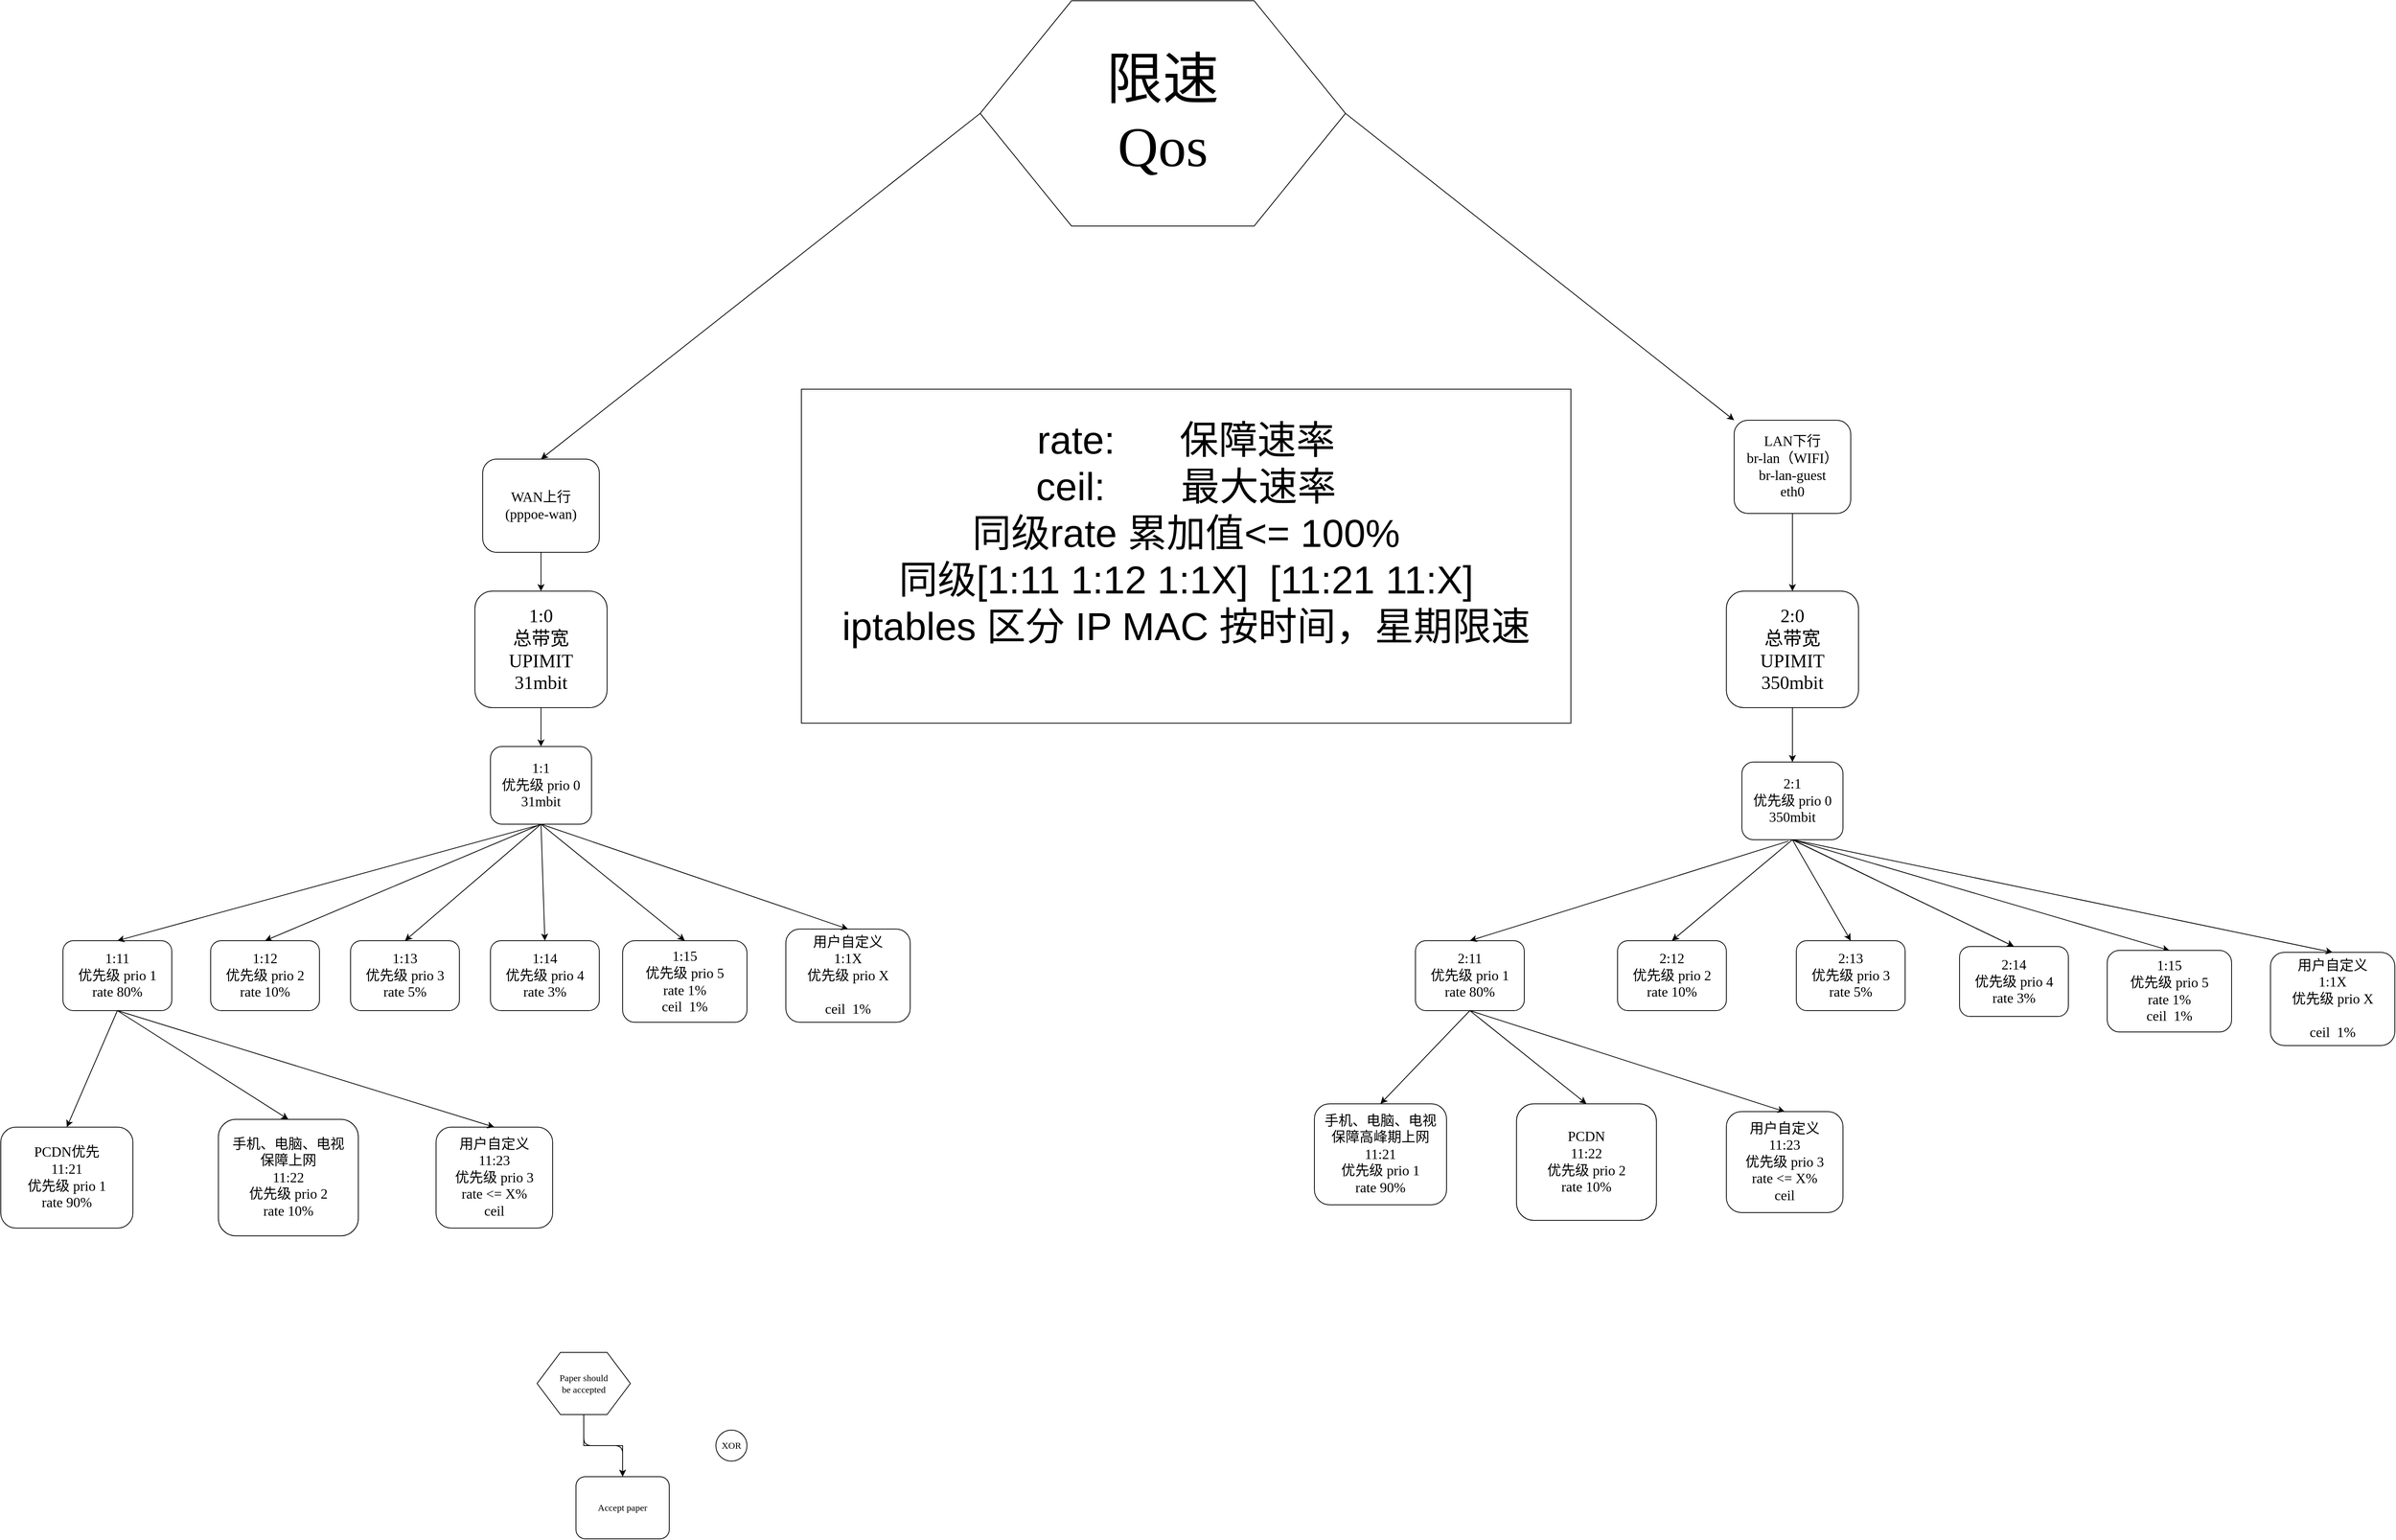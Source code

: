 <mxfile version="21.1.8" type="github">
  <diagram name="Page-1" id="8ce9d11a-91a2-4d17-14d8-a56ed91bf033">
    <mxGraphModel dx="2880" dy="2560" grid="1" gridSize="10" guides="1" tooltips="1" connect="1" arrows="1" fold="1" page="1" pageScale="1" pageWidth="1100" pageHeight="850" background="none" math="0" shadow="0">
      <root>
        <mxCell id="0" />
        <mxCell id="1" parent="0" />
        <mxCell id="17ea667e15c223fc-1" value="&lt;font style=&quot;&quot;&gt;&lt;font style=&quot;font-size: 72px;&quot;&gt;限速&lt;br&gt;Qos&lt;/font&gt;&lt;br&gt;&lt;/font&gt;" style="shape=hexagon;perimeter=hexagonPerimeter;whiteSpace=wrap;html=1;rounded=0;shadow=0;labelBackgroundColor=none;strokeWidth=1;fontFamily=Verdana;fontSize=12;align=center;" parent="1" vertex="1">
          <mxGeometry x="800" y="-1260" width="470" height="290" as="geometry" />
        </mxCell>
        <mxCell id="17ea667e15c223fc-2" value="&lt;font style=&quot;font-size: 18px;&quot;&gt;WAN上行&lt;br&gt;(pppoe-wan)&lt;/font&gt;" style="rounded=1;whiteSpace=wrap;html=1;shadow=0;labelBackgroundColor=none;strokeWidth=1;fontFamily=Verdana;fontSize=17;align=center;" parent="1" vertex="1">
          <mxGeometry x="160" y="-670" width="150" height="120" as="geometry" />
        </mxCell>
        <mxCell id="17ea667e15c223fc-50" style="edgeStyle=orthogonalEdgeStyle;rounded=1;html=1;labelBackgroundColor=none;startArrow=none;startFill=0;startSize=5;endArrow=classicThin;endFill=1;endSize=5;jettySize=auto;orthogonalLoop=1;strokeWidth=1;fontFamily=Verdana;fontSize=8" parent="1" source="17ea667e15c223fc-20" target="17ea667e15c223fc-23" edge="1">
          <mxGeometry relative="1" as="geometry" />
        </mxCell>
        <mxCell id="KKP_vT6z2iglmsTxIF54-66" value="" style="edgeStyle=orthogonalEdgeStyle;rounded=0;orthogonalLoop=1;jettySize=auto;html=1;" edge="1" parent="1" source="17ea667e15c223fc-20" target="17ea667e15c223fc-23">
          <mxGeometry relative="1" as="geometry" />
        </mxCell>
        <mxCell id="17ea667e15c223fc-20" value="Paper should&lt;div&gt;be accepted&lt;/div&gt;" style="shape=hexagon;perimeter=hexagonPerimeter;whiteSpace=wrap;html=1;rounded=0;shadow=0;labelBackgroundColor=none;strokeWidth=1;fontFamily=Verdana;fontSize=12;align=center;" parent="1" vertex="1">
          <mxGeometry x="230" y="480" width="120" height="80" as="geometry" />
        </mxCell>
        <mxCell id="17ea667e15c223fc-23" value="Accept paper" style="rounded=1;whiteSpace=wrap;html=1;shadow=0;labelBackgroundColor=none;strokeWidth=1;fontFamily=Verdana;fontSize=12;align=center;" parent="1" vertex="1">
          <mxGeometry x="280" y="640" width="120" height="80" as="geometry" />
        </mxCell>
        <mxCell id="17ea667e15c223fc-25" value="XOR" style="ellipse;whiteSpace=wrap;html=1;rounded=1;shadow=0;labelBackgroundColor=none;strokeWidth=1;fontFamily=Verdana;fontSize=12;align=center;" parent="1" vertex="1">
          <mxGeometry x="460" y="580" width="40" height="40" as="geometry" />
        </mxCell>
        <mxCell id="KKP_vT6z2iglmsTxIF54-1" value="&lt;font style=&quot;font-size: 18px;&quot;&gt;LAN下行&lt;br&gt;br-lan（WIFI）&lt;br&gt;br-lan-guest&lt;br&gt;eth0&lt;/font&gt;" style="rounded=1;whiteSpace=wrap;html=1;shadow=0;labelBackgroundColor=none;strokeWidth=1;fontFamily=Verdana;fontSize=17;align=center;" vertex="1" parent="1">
          <mxGeometry x="1770" y="-720" width="150" height="120" as="geometry" />
        </mxCell>
        <mxCell id="KKP_vT6z2iglmsTxIF54-4" value="&lt;font style=&quot;&quot;&gt;&lt;font style=&quot;font-size: 24px;&quot;&gt;1:0&lt;br&gt;总带宽&lt;br&gt;UPIMIT&lt;br&gt;31mbit&lt;/font&gt;&lt;br&gt;&lt;/font&gt;" style="rounded=1;whiteSpace=wrap;html=1;shadow=0;labelBackgroundColor=none;strokeWidth=1;fontFamily=Verdana;fontSize=12;align=center;" vertex="1" parent="1">
          <mxGeometry x="150" y="-500" width="170" height="150" as="geometry" />
        </mxCell>
        <mxCell id="KKP_vT6z2iglmsTxIF54-5" value="" style="endArrow=classic;html=1;rounded=0;entryX=0.5;entryY=0;entryDx=0;entryDy=0;exitX=0.5;exitY=1;exitDx=0;exitDy=0;" edge="1" parent="1" source="17ea667e15c223fc-2" target="KKP_vT6z2iglmsTxIF54-4">
          <mxGeometry width="50" height="50" relative="1" as="geometry">
            <mxPoint x="210" y="-490" as="sourcePoint" />
            <mxPoint x="650" y="-230" as="targetPoint" />
            <Array as="points" />
          </mxGeometry>
        </mxCell>
        <mxCell id="KKP_vT6z2iglmsTxIF54-6" value="&lt;font style=&quot;font-size: 18px;&quot;&gt;1:1 &lt;br&gt;优先级 prio 0&lt;br&gt;31mbit&lt;br&gt;&lt;/font&gt;" style="rounded=1;whiteSpace=wrap;html=1;shadow=0;labelBackgroundColor=none;strokeWidth=1;fontFamily=Verdana;fontSize=12;align=center;" vertex="1" parent="1">
          <mxGeometry x="170" y="-300" width="130" height="100" as="geometry" />
        </mxCell>
        <mxCell id="KKP_vT6z2iglmsTxIF54-7" value="" style="endArrow=classic;html=1;rounded=0;entryX=0.5;entryY=0;entryDx=0;entryDy=0;exitX=0.5;exitY=1;exitDx=0;exitDy=0;" edge="1" parent="1" source="KKP_vT6z2iglmsTxIF54-4" target="KKP_vT6z2iglmsTxIF54-6">
          <mxGeometry width="50" height="50" relative="1" as="geometry">
            <mxPoint x="225" y="-490" as="sourcePoint" />
            <mxPoint x="225" y="-420" as="targetPoint" />
            <Array as="points" />
          </mxGeometry>
        </mxCell>
        <mxCell id="KKP_vT6z2iglmsTxIF54-12" value="&lt;font style=&quot;font-size: 18px;&quot;&gt;1:11&lt;br&gt;优先级 prio 1&lt;br&gt;rate 80%&lt;br&gt;&lt;/font&gt;" style="rounded=1;whiteSpace=wrap;html=1;shadow=0;labelBackgroundColor=none;strokeWidth=1;fontFamily=Verdana;fontSize=12;align=center;" vertex="1" parent="1">
          <mxGeometry x="-380" y="-50" width="140" height="90" as="geometry" />
        </mxCell>
        <mxCell id="KKP_vT6z2iglmsTxIF54-15" value="" style="endArrow=classic;html=1;rounded=0;exitX=0.461;exitY=1.018;exitDx=0;exitDy=0;exitPerimeter=0;entryX=0.5;entryY=0;entryDx=0;entryDy=0;" edge="1" parent="1" source="KKP_vT6z2iglmsTxIF54-6" target="KKP_vT6z2iglmsTxIF54-12">
          <mxGeometry width="50" height="50" relative="1" as="geometry">
            <mxPoint x="110" y="-130" as="sourcePoint" />
            <mxPoint x="160" y="-180" as="targetPoint" />
          </mxGeometry>
        </mxCell>
        <mxCell id="KKP_vT6z2iglmsTxIF54-19" value="&lt;font style=&quot;font-size: 18px;&quot;&gt;1:12&lt;br&gt;优先级 prio 2&lt;br&gt;rate 10%&lt;br&gt;&lt;/font&gt;" style="rounded=1;whiteSpace=wrap;html=1;shadow=0;labelBackgroundColor=none;strokeWidth=1;fontFamily=Verdana;fontSize=12;align=center;" vertex="1" parent="1">
          <mxGeometry x="-190" y="-50" width="140" height="90" as="geometry" />
        </mxCell>
        <mxCell id="KKP_vT6z2iglmsTxIF54-20" value="" style="endArrow=classic;html=1;rounded=0;exitX=0.5;exitY=1;exitDx=0;exitDy=0;entryX=0.5;entryY=0;entryDx=0;entryDy=0;" edge="1" parent="1" target="KKP_vT6z2iglmsTxIF54-19" source="KKP_vT6z2iglmsTxIF54-6">
          <mxGeometry width="50" height="50" relative="1" as="geometry">
            <mxPoint x="390" y="-178" as="sourcePoint" />
            <mxPoint x="340" y="-170" as="targetPoint" />
          </mxGeometry>
        </mxCell>
        <mxCell id="KKP_vT6z2iglmsTxIF54-21" value="&lt;font style=&quot;font-size: 18px;&quot;&gt;1:13&lt;br&gt;优先级 prio 3&lt;br&gt;rate 5%&lt;br&gt;&lt;/font&gt;" style="rounded=1;whiteSpace=wrap;html=1;shadow=0;labelBackgroundColor=none;strokeWidth=1;fontFamily=Verdana;fontSize=12;align=center;" vertex="1" parent="1">
          <mxGeometry x="-10" y="-50" width="140" height="90" as="geometry" />
        </mxCell>
        <mxCell id="KKP_vT6z2iglmsTxIF54-22" value="" style="endArrow=classic;html=1;rounded=0;exitX=0.5;exitY=1;exitDx=0;exitDy=0;entryX=0.5;entryY=0;entryDx=0;entryDy=0;" edge="1" parent="1" target="KKP_vT6z2iglmsTxIF54-21" source="KKP_vT6z2iglmsTxIF54-6">
          <mxGeometry width="50" height="50" relative="1" as="geometry">
            <mxPoint x="600" y="-188" as="sourcePoint" />
            <mxPoint x="550" y="-180" as="targetPoint" />
          </mxGeometry>
        </mxCell>
        <mxCell id="KKP_vT6z2iglmsTxIF54-23" value="&lt;font style=&quot;font-size: 18px;&quot;&gt;1:14&lt;br&gt;优先级 prio 4&lt;br&gt;rate 3%&lt;br&gt;&lt;/font&gt;" style="rounded=1;whiteSpace=wrap;html=1;shadow=0;labelBackgroundColor=none;strokeWidth=1;fontFamily=Verdana;fontSize=12;align=center;" vertex="1" parent="1">
          <mxGeometry x="170" y="-50" width="140" height="90" as="geometry" />
        </mxCell>
        <mxCell id="KKP_vT6z2iglmsTxIF54-24" value="" style="endArrow=classic;html=1;rounded=0;exitX=0.5;exitY=1;exitDx=0;exitDy=0;entryX=0.5;entryY=0;entryDx=0;entryDy=0;" edge="1" parent="1" target="KKP_vT6z2iglmsTxIF54-23" source="KKP_vT6z2iglmsTxIF54-6">
          <mxGeometry width="50" height="50" relative="1" as="geometry">
            <mxPoint x="840" y="-178" as="sourcePoint" />
            <mxPoint x="790" y="-170" as="targetPoint" />
          </mxGeometry>
        </mxCell>
        <mxCell id="KKP_vT6z2iglmsTxIF54-27" value="" style="endArrow=classic;html=1;rounded=0;entryX=0.5;entryY=0;entryDx=0;entryDy=0;exitX=0.5;exitY=1;exitDx=0;exitDy=0;" edge="1" parent="1" target="KKP_vT6z2iglmsTxIF54-31" source="KKP_vT6z2iglmsTxIF54-6">
          <mxGeometry width="50" height="50" relative="1" as="geometry">
            <mxPoint x="220" y="-190" as="sourcePoint" />
            <mxPoint x="636.5" y="-120.0" as="targetPoint" />
          </mxGeometry>
        </mxCell>
        <mxCell id="KKP_vT6z2iglmsTxIF54-28" value="&lt;font style=&quot;font-size: 50px;&quot;&gt;&lt;font style=&quot;font-size: 50px;&quot;&gt;rate:&amp;nbsp; &amp;nbsp; &amp;nbsp; 保障速率&lt;br&gt;ceil:&amp;nbsp; &amp;nbsp; &amp;nbsp; &amp;nbsp;最大速率&lt;br&gt;同级rate 累加值&amp;lt;= 100%&lt;br&gt;同级[1:11 1:12 1:1X]&amp;nbsp; [11:21 11:X]&lt;br&gt;iptables 区分 IP MAC 按时间，星期限速&lt;br&gt;&lt;/font&gt;&lt;br&gt;&lt;/font&gt;" style="rounded=0;whiteSpace=wrap;html=1;" vertex="1" parent="1">
          <mxGeometry x="570" y="-760" width="990" height="430" as="geometry" />
        </mxCell>
        <mxCell id="KKP_vT6z2iglmsTxIF54-29" value="&lt;font style=&quot;font-size: 18px;&quot;&gt;用户自定义&lt;br&gt;1:1X&lt;br&gt;优先级 prio X&lt;br style=&quot;border-color: var(--border-color);&quot;&gt;&lt;br&gt;ceil&amp;nbsp; 1%&lt;br&gt;&lt;/font&gt;" style="rounded=1;whiteSpace=wrap;html=1;shadow=0;labelBackgroundColor=none;strokeWidth=1;fontFamily=Verdana;fontSize=12;align=center;" vertex="1" parent="1">
          <mxGeometry x="550" y="-65" width="160" height="120" as="geometry" />
        </mxCell>
        <mxCell id="KKP_vT6z2iglmsTxIF54-30" value="" style="endArrow=classic;html=1;rounded=0;entryX=0.5;entryY=0;entryDx=0;entryDy=0;exitX=0.5;exitY=1;exitDx=0;exitDy=0;" edge="1" parent="1" target="KKP_vT6z2iglmsTxIF54-29" source="KKP_vT6z2iglmsTxIF54-6">
          <mxGeometry width="50" height="50" relative="1" as="geometry">
            <mxPoint x="220" y="-190" as="sourcePoint" />
            <mxPoint x="1163" y="-170" as="targetPoint" />
          </mxGeometry>
        </mxCell>
        <mxCell id="KKP_vT6z2iglmsTxIF54-31" value="&lt;font style=&quot;font-size: 18px;&quot;&gt;1:15&lt;br&gt;优先级 prio 5&lt;br&gt;rate 1%&lt;br style=&quot;border-color: var(--border-color);&quot;&gt;ceil&amp;nbsp; 1%&lt;br&gt;&lt;/font&gt;" style="rounded=1;whiteSpace=wrap;html=1;shadow=0;labelBackgroundColor=none;strokeWidth=1;fontFamily=Verdana;fontSize=12;align=center;" vertex="1" parent="1">
          <mxGeometry x="340" y="-50" width="160" height="105" as="geometry" />
        </mxCell>
        <mxCell id="KKP_vT6z2iglmsTxIF54-32" value="&lt;font style=&quot;font-size: 18px;&quot;&gt;PCDN优先&lt;br&gt;11:21&lt;br&gt;优先级 prio 1&lt;br&gt;rate 90%&lt;br&gt;&lt;/font&gt;" style="rounded=1;whiteSpace=wrap;html=1;shadow=0;labelBackgroundColor=none;strokeWidth=1;fontFamily=Verdana;fontSize=12;align=center;" vertex="1" parent="1">
          <mxGeometry x="-460" y="190" width="170" height="130" as="geometry" />
        </mxCell>
        <mxCell id="KKP_vT6z2iglmsTxIF54-33" value="" style="endArrow=classic;html=1;rounded=0;exitX=0.5;exitY=1;exitDx=0;exitDy=0;entryX=0.5;entryY=0;entryDx=0;entryDy=0;" edge="1" parent="1" source="KKP_vT6z2iglmsTxIF54-12" target="KKP_vT6z2iglmsTxIF54-32">
          <mxGeometry width="50" height="50" relative="1" as="geometry">
            <mxPoint x="-10" y="90" as="sourcePoint" />
            <mxPoint x="-530" y="228" as="targetPoint" />
          </mxGeometry>
        </mxCell>
        <mxCell id="KKP_vT6z2iglmsTxIF54-35" value="&lt;font style=&quot;font-size: 18px;&quot;&gt;手机、电脑、电视&lt;br&gt;保障上网&lt;br&gt;11:22&lt;br&gt;优先级 prio 2&lt;br&gt;rate 10%&lt;br&gt;&lt;/font&gt;" style="rounded=1;whiteSpace=wrap;html=1;shadow=0;labelBackgroundColor=none;strokeWidth=1;fontFamily=Verdana;fontSize=12;align=center;" vertex="1" parent="1">
          <mxGeometry x="-180" y="180" width="180" height="150" as="geometry" />
        </mxCell>
        <mxCell id="KKP_vT6z2iglmsTxIF54-36" value="" style="endArrow=classic;html=1;rounded=0;entryX=0.5;entryY=0;entryDx=0;entryDy=0;" edge="1" parent="1" target="KKP_vT6z2iglmsTxIF54-35">
          <mxGeometry width="50" height="50" relative="1" as="geometry">
            <mxPoint x="-310" y="40" as="sourcePoint" />
            <mxPoint x="-330" y="298" as="targetPoint" />
          </mxGeometry>
        </mxCell>
        <mxCell id="KKP_vT6z2iglmsTxIF54-37" value="&lt;font style=&quot;font-size: 18px;&quot;&gt;用户自定义&lt;br&gt;11:23&lt;br&gt;优先级 prio 3&lt;br&gt;rate &amp;lt;= X%&lt;br&gt;ceil&lt;br&gt;&lt;/font&gt;" style="rounded=1;whiteSpace=wrap;html=1;shadow=0;labelBackgroundColor=none;strokeWidth=1;fontFamily=Verdana;fontSize=12;align=center;" vertex="1" parent="1">
          <mxGeometry x="100" y="190" width="150" height="130" as="geometry" />
        </mxCell>
        <mxCell id="KKP_vT6z2iglmsTxIF54-38" value="" style="endArrow=classic;html=1;rounded=0;entryX=0.5;entryY=0;entryDx=0;entryDy=0;exitX=0.5;exitY=1;exitDx=0;exitDy=0;" edge="1" parent="1" target="KKP_vT6z2iglmsTxIF54-37" source="KKP_vT6z2iglmsTxIF54-12">
          <mxGeometry width="50" height="50" relative="1" as="geometry">
            <mxPoint x="-140" y="50" as="sourcePoint" />
            <mxPoint x="-150" y="308" as="targetPoint" />
          </mxGeometry>
        </mxCell>
        <mxCell id="KKP_vT6z2iglmsTxIF54-40" value="" style="endArrow=classic;html=1;rounded=0;entryX=0;entryY=0;entryDx=0;entryDy=0;exitX=1;exitY=0.5;exitDx=0;exitDy=0;" edge="1" parent="1" source="17ea667e15c223fc-1" target="KKP_vT6z2iglmsTxIF54-1">
          <mxGeometry width="50" height="50" relative="1" as="geometry">
            <mxPoint x="650" y="-450" as="sourcePoint" />
            <mxPoint x="700" y="-500" as="targetPoint" />
          </mxGeometry>
        </mxCell>
        <mxCell id="KKP_vT6z2iglmsTxIF54-42" value="" style="endArrow=classic;html=1;rounded=0;entryX=0.5;entryY=0;entryDx=0;entryDy=0;exitX=1;exitY=0.5;exitDx=0;exitDy=0;" edge="1" parent="1" target="17ea667e15c223fc-2">
          <mxGeometry width="50" height="50" relative="1" as="geometry">
            <mxPoint x="800" y="-1115" as="sourcePoint" />
            <mxPoint x="1210" y="-670" as="targetPoint" />
          </mxGeometry>
        </mxCell>
        <mxCell id="KKP_vT6z2iglmsTxIF54-44" value="&lt;font style=&quot;&quot;&gt;&lt;font style=&quot;font-size: 24px;&quot;&gt;2:0&lt;br&gt;总带宽&lt;br&gt;UPIMIT&lt;br&gt;350mbit&lt;/font&gt;&lt;br&gt;&lt;/font&gt;" style="rounded=1;whiteSpace=wrap;html=1;shadow=0;labelBackgroundColor=none;strokeWidth=1;fontFamily=Verdana;fontSize=12;align=center;" vertex="1" parent="1">
          <mxGeometry x="1760" y="-500" width="170" height="150" as="geometry" />
        </mxCell>
        <mxCell id="KKP_vT6z2iglmsTxIF54-45" value="" style="endArrow=classic;html=1;rounded=0;entryX=0.5;entryY=0;entryDx=0;entryDy=0;exitX=0.5;exitY=1;exitDx=0;exitDy=0;" edge="1" parent="1" source="KKP_vT6z2iglmsTxIF54-1" target="KKP_vT6z2iglmsTxIF54-44">
          <mxGeometry width="50" height="50" relative="1" as="geometry">
            <mxPoint x="1955" y="-580" as="sourcePoint" />
            <mxPoint x="2500" y="200" as="targetPoint" />
            <Array as="points" />
          </mxGeometry>
        </mxCell>
        <mxCell id="KKP_vT6z2iglmsTxIF54-46" value="&lt;font style=&quot;font-size: 18px;&quot;&gt;2:1 &lt;br&gt;优先级 prio 0&lt;br&gt;350mbit&lt;br&gt;&lt;/font&gt;" style="rounded=1;whiteSpace=wrap;html=1;shadow=0;labelBackgroundColor=none;strokeWidth=1;fontFamily=Verdana;fontSize=12;align=center;" vertex="1" parent="1">
          <mxGeometry x="1780" y="-280" width="130" height="100" as="geometry" />
        </mxCell>
        <mxCell id="KKP_vT6z2iglmsTxIF54-47" value="" style="endArrow=classic;html=1;rounded=0;entryX=0.5;entryY=0;entryDx=0;entryDy=0;exitX=0.5;exitY=1;exitDx=0;exitDy=0;" edge="1" parent="1" source="KKP_vT6z2iglmsTxIF54-44" target="KKP_vT6z2iglmsTxIF54-46">
          <mxGeometry width="50" height="50" relative="1" as="geometry">
            <mxPoint x="2075" y="-60" as="sourcePoint" />
            <mxPoint x="2075" y="10" as="targetPoint" />
            <Array as="points" />
          </mxGeometry>
        </mxCell>
        <mxCell id="KKP_vT6z2iglmsTxIF54-48" value="&lt;font style=&quot;font-size: 18px;&quot;&gt;2:11&lt;br&gt;优先级 prio 1&lt;br&gt;rate 80%&lt;br&gt;&lt;/font&gt;" style="rounded=1;whiteSpace=wrap;html=1;shadow=0;labelBackgroundColor=none;strokeWidth=1;fontFamily=Verdana;fontSize=12;align=center;" vertex="1" parent="1">
          <mxGeometry x="1360" y="-50" width="140" height="90" as="geometry" />
        </mxCell>
        <mxCell id="KKP_vT6z2iglmsTxIF54-49" value="" style="endArrow=classic;html=1;rounded=0;exitX=0.461;exitY=1.018;exitDx=0;exitDy=0;exitPerimeter=0;entryX=0.5;entryY=0;entryDx=0;entryDy=0;" edge="1" parent="1" source="KKP_vT6z2iglmsTxIF54-46" target="KKP_vT6z2iglmsTxIF54-48">
          <mxGeometry width="50" height="50" relative="1" as="geometry">
            <mxPoint x="1960" y="300" as="sourcePoint" />
            <mxPoint x="2010" y="250" as="targetPoint" />
          </mxGeometry>
        </mxCell>
        <mxCell id="KKP_vT6z2iglmsTxIF54-50" value="&lt;font style=&quot;font-size: 18px;&quot;&gt;2:12&lt;br&gt;优先级 prio 2&lt;br&gt;rate 10%&lt;br&gt;&lt;/font&gt;" style="rounded=1;whiteSpace=wrap;html=1;shadow=0;labelBackgroundColor=none;strokeWidth=1;fontFamily=Verdana;fontSize=12;align=center;" vertex="1" parent="1">
          <mxGeometry x="1620" y="-50" width="140" height="90" as="geometry" />
        </mxCell>
        <mxCell id="KKP_vT6z2iglmsTxIF54-51" value="" style="endArrow=classic;html=1;rounded=0;exitX=0.5;exitY=1;exitDx=0;exitDy=0;entryX=0.5;entryY=0;entryDx=0;entryDy=0;" edge="1" parent="1" source="KKP_vT6z2iglmsTxIF54-46" target="KKP_vT6z2iglmsTxIF54-50">
          <mxGeometry width="50" height="50" relative="1" as="geometry">
            <mxPoint x="2240" y="252" as="sourcePoint" />
            <mxPoint x="2190" y="260" as="targetPoint" />
          </mxGeometry>
        </mxCell>
        <mxCell id="KKP_vT6z2iglmsTxIF54-52" value="&lt;font style=&quot;font-size: 18px;&quot;&gt;2:13&lt;br&gt;优先级 prio 3&lt;br&gt;rate 5%&lt;br&gt;&lt;/font&gt;" style="rounded=1;whiteSpace=wrap;html=1;shadow=0;labelBackgroundColor=none;strokeWidth=1;fontFamily=Verdana;fontSize=12;align=center;" vertex="1" parent="1">
          <mxGeometry x="1850" y="-50" width="140" height="90" as="geometry" />
        </mxCell>
        <mxCell id="KKP_vT6z2iglmsTxIF54-53" value="" style="endArrow=classic;html=1;rounded=0;exitX=0.5;exitY=1;exitDx=0;exitDy=0;entryX=0.5;entryY=0;entryDx=0;entryDy=0;" edge="1" parent="1" source="KKP_vT6z2iglmsTxIF54-46" target="KKP_vT6z2iglmsTxIF54-52">
          <mxGeometry width="50" height="50" relative="1" as="geometry">
            <mxPoint x="2450" y="242" as="sourcePoint" />
            <mxPoint x="2400" y="250" as="targetPoint" />
          </mxGeometry>
        </mxCell>
        <mxCell id="KKP_vT6z2iglmsTxIF54-55" value="" style="endArrow=classic;html=1;rounded=0;exitX=0.5;exitY=1;exitDx=0;exitDy=0;entryX=0.5;entryY=0;entryDx=0;entryDy=0;" edge="1" parent="1" source="KKP_vT6z2iglmsTxIF54-46" target="KKP_vT6z2iglmsTxIF54-54">
          <mxGeometry width="50" height="50" relative="1" as="geometry">
            <mxPoint x="2690" y="252" as="sourcePoint" />
            <mxPoint x="2640" y="260" as="targetPoint" />
          </mxGeometry>
        </mxCell>
        <mxCell id="KKP_vT6z2iglmsTxIF54-56" value="" style="endArrow=classic;html=1;rounded=0;entryX=0.5;entryY=0;entryDx=0;entryDy=0;exitX=0.5;exitY=1;exitDx=0;exitDy=0;" edge="1" parent="1" source="KKP_vT6z2iglmsTxIF54-46" target="KKP_vT6z2iglmsTxIF54-59">
          <mxGeometry width="50" height="50" relative="1" as="geometry">
            <mxPoint x="2070" y="240" as="sourcePoint" />
            <mxPoint x="2486.5" y="310.0" as="targetPoint" />
          </mxGeometry>
        </mxCell>
        <mxCell id="KKP_vT6z2iglmsTxIF54-57" value="&lt;font style=&quot;font-size: 18px;&quot;&gt;用户自定义&lt;br&gt;1:1X&lt;br&gt;优先级 prio X&lt;br style=&quot;border-color: var(--border-color);&quot;&gt;&lt;br&gt;ceil&amp;nbsp; 1%&lt;br&gt;&lt;/font&gt;" style="rounded=1;whiteSpace=wrap;html=1;shadow=0;labelBackgroundColor=none;strokeWidth=1;fontFamily=Verdana;fontSize=12;align=center;" vertex="1" parent="1">
          <mxGeometry x="2460" y="-35" width="160" height="120" as="geometry" />
        </mxCell>
        <mxCell id="KKP_vT6z2iglmsTxIF54-58" value="" style="endArrow=classic;html=1;rounded=0;entryX=0.5;entryY=0;entryDx=0;entryDy=0;exitX=0.5;exitY=1;exitDx=0;exitDy=0;" edge="1" parent="1" source="KKP_vT6z2iglmsTxIF54-46" target="KKP_vT6z2iglmsTxIF54-57">
          <mxGeometry width="50" height="50" relative="1" as="geometry">
            <mxPoint x="2070" y="240" as="sourcePoint" />
            <mxPoint x="3013" y="260" as="targetPoint" />
          </mxGeometry>
        </mxCell>
        <mxCell id="KKP_vT6z2iglmsTxIF54-59" value="&lt;font style=&quot;font-size: 18px;&quot;&gt;1:15&lt;br&gt;优先级 prio 5&lt;br&gt;rate 1%&lt;br style=&quot;border-color: var(--border-color);&quot;&gt;ceil&amp;nbsp; 1%&lt;br&gt;&lt;/font&gt;" style="rounded=1;whiteSpace=wrap;html=1;shadow=0;labelBackgroundColor=none;strokeWidth=1;fontFamily=Verdana;fontSize=12;align=center;" vertex="1" parent="1">
          <mxGeometry x="2250" y="-37.5" width="160" height="105" as="geometry" />
        </mxCell>
        <mxCell id="KKP_vT6z2iglmsTxIF54-60" value="&lt;font style=&quot;font-size: 18px;&quot;&gt;手机、电脑、电视&lt;br style=&quot;border-color: var(--border-color);&quot;&gt;保障高峰期上网&lt;br&gt;11:21&lt;br&gt;优先级 prio 1&lt;br&gt;rate 90%&lt;br&gt;&lt;/font&gt;" style="rounded=1;whiteSpace=wrap;html=1;shadow=0;labelBackgroundColor=none;strokeWidth=1;fontFamily=Verdana;fontSize=12;align=center;" vertex="1" parent="1">
          <mxGeometry x="1230" y="160" width="170" height="130" as="geometry" />
        </mxCell>
        <mxCell id="KKP_vT6z2iglmsTxIF54-61" value="" style="endArrow=classic;html=1;rounded=0;exitX=0.5;exitY=1;exitDx=0;exitDy=0;entryX=0.5;entryY=0;entryDx=0;entryDy=0;" edge="1" parent="1" source="KKP_vT6z2iglmsTxIF54-48" target="KKP_vT6z2iglmsTxIF54-60">
          <mxGeometry width="50" height="50" relative="1" as="geometry">
            <mxPoint x="1840" y="520" as="sourcePoint" />
            <mxPoint x="1320" y="658" as="targetPoint" />
          </mxGeometry>
        </mxCell>
        <mxCell id="KKP_vT6z2iglmsTxIF54-62" value="&lt;font style=&quot;font-size: 18px;&quot;&gt;PCDN&lt;br&gt;11:22&lt;br&gt;优先级 prio 2&lt;br&gt;rate 10%&lt;br&gt;&lt;/font&gt;" style="rounded=1;whiteSpace=wrap;html=1;shadow=0;labelBackgroundColor=none;strokeWidth=1;fontFamily=Verdana;fontSize=12;align=center;" vertex="1" parent="1">
          <mxGeometry x="1490" y="160" width="180" height="150" as="geometry" />
        </mxCell>
        <mxCell id="KKP_vT6z2iglmsTxIF54-63" value="" style="endArrow=classic;html=1;rounded=0;entryX=0.5;entryY=0;entryDx=0;entryDy=0;exitX=0.5;exitY=1;exitDx=0;exitDy=0;" edge="1" parent="1" target="KKP_vT6z2iglmsTxIF54-62" source="KKP_vT6z2iglmsTxIF54-48">
          <mxGeometry width="50" height="50" relative="1" as="geometry">
            <mxPoint x="1540" y="470" as="sourcePoint" />
            <mxPoint x="1520" y="728" as="targetPoint" />
          </mxGeometry>
        </mxCell>
        <mxCell id="KKP_vT6z2iglmsTxIF54-64" value="&lt;font style=&quot;font-size: 18px;&quot;&gt;用户自定义&lt;br&gt;11:23&lt;br&gt;优先级 prio 3&lt;br&gt;rate &amp;lt;= X%&lt;br&gt;ceil&lt;br&gt;&lt;/font&gt;" style="rounded=1;whiteSpace=wrap;html=1;shadow=0;labelBackgroundColor=none;strokeWidth=1;fontFamily=Verdana;fontSize=12;align=center;" vertex="1" parent="1">
          <mxGeometry x="1760" y="170" width="150" height="130" as="geometry" />
        </mxCell>
        <mxCell id="KKP_vT6z2iglmsTxIF54-65" value="" style="endArrow=classic;html=1;rounded=0;entryX=0.5;entryY=0;entryDx=0;entryDy=0;exitX=0.5;exitY=1;exitDx=0;exitDy=0;" edge="1" parent="1" source="KKP_vT6z2iglmsTxIF54-48" target="KKP_vT6z2iglmsTxIF54-64">
          <mxGeometry width="50" height="50" relative="1" as="geometry">
            <mxPoint x="1710" y="480" as="sourcePoint" />
            <mxPoint x="1700" y="738" as="targetPoint" />
          </mxGeometry>
        </mxCell>
        <mxCell id="KKP_vT6z2iglmsTxIF54-71" value="" style="endArrow=classic;html=1;rounded=0;entryX=0.5;entryY=0;entryDx=0;entryDy=0;exitX=0.5;exitY=1;exitDx=0;exitDy=0;" edge="1" parent="1" source="KKP_vT6z2iglmsTxIF54-46" target="KKP_vT6z2iglmsTxIF54-54">
          <mxGeometry width="50" height="50" relative="1" as="geometry">
            <mxPoint x="1965" y="-170" as="sourcePoint" />
            <mxPoint x="2480" y="365" as="targetPoint" />
          </mxGeometry>
        </mxCell>
        <mxCell id="KKP_vT6z2iglmsTxIF54-54" value="&lt;font style=&quot;font-size: 18px;&quot;&gt;2:14&lt;br&gt;优先级 prio 4&lt;br&gt;rate 3%&lt;br&gt;&lt;/font&gt;" style="rounded=1;whiteSpace=wrap;html=1;shadow=0;labelBackgroundColor=none;strokeWidth=1;fontFamily=Verdana;fontSize=12;align=center;" vertex="1" parent="1">
          <mxGeometry x="2060" y="-42.5" width="140" height="90" as="geometry" />
        </mxCell>
      </root>
    </mxGraphModel>
  </diagram>
</mxfile>
